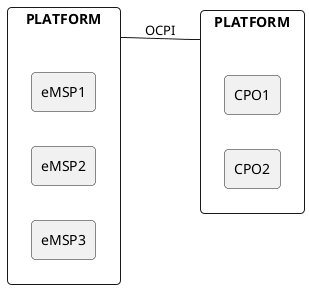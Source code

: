 @startuml

skinparam agent {
	roundCorner 8
}

skinparam rectangle {
	roundCorner 8
}

left to right direction

rectangle PLATFORM as MSPPP {
  agent eMSP1
  agent eMSP2
  agent eMSP3
}

rectangle PLATFORM as CPOPP {
  agent CPO1
  agent CPO2
}

MSPPP -- CPOPP: OCPI


'following is only to fix layout
eMSP1 -[hidden]- CPO1
eMSP3 -[hidden]- CPO2

@enduml